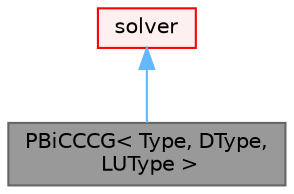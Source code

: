 digraph "PBiCCCG&lt; Type, DType, LUType &gt;"
{
 // LATEX_PDF_SIZE
  bgcolor="transparent";
  edge [fontname=Helvetica,fontsize=10,labelfontname=Helvetica,labelfontsize=10];
  node [fontname=Helvetica,fontsize=10,shape=box,height=0.2,width=0.4];
  Node1 [id="Node000001",label="PBiCCCG\< Type, DType,\l LUType \>",height=0.2,width=0.4,color="gray40", fillcolor="grey60", style="filled", fontcolor="black",tooltip="Preconditioned bi-conjugate gradient solver for asymmetric lduMatrices using a run-time selectable pr..."];
  Node2 -> Node1 [id="edge1_Node000001_Node000002",dir="back",color="steelblue1",style="solid",tooltip=" "];
  Node2 [id="Node000002",label="solver",height=0.2,width=0.4,color="red", fillcolor="#FFF0F0", style="filled",URL="$classFoam_1_1LduMatrix_1_1solver.html",tooltip=" "];
}
